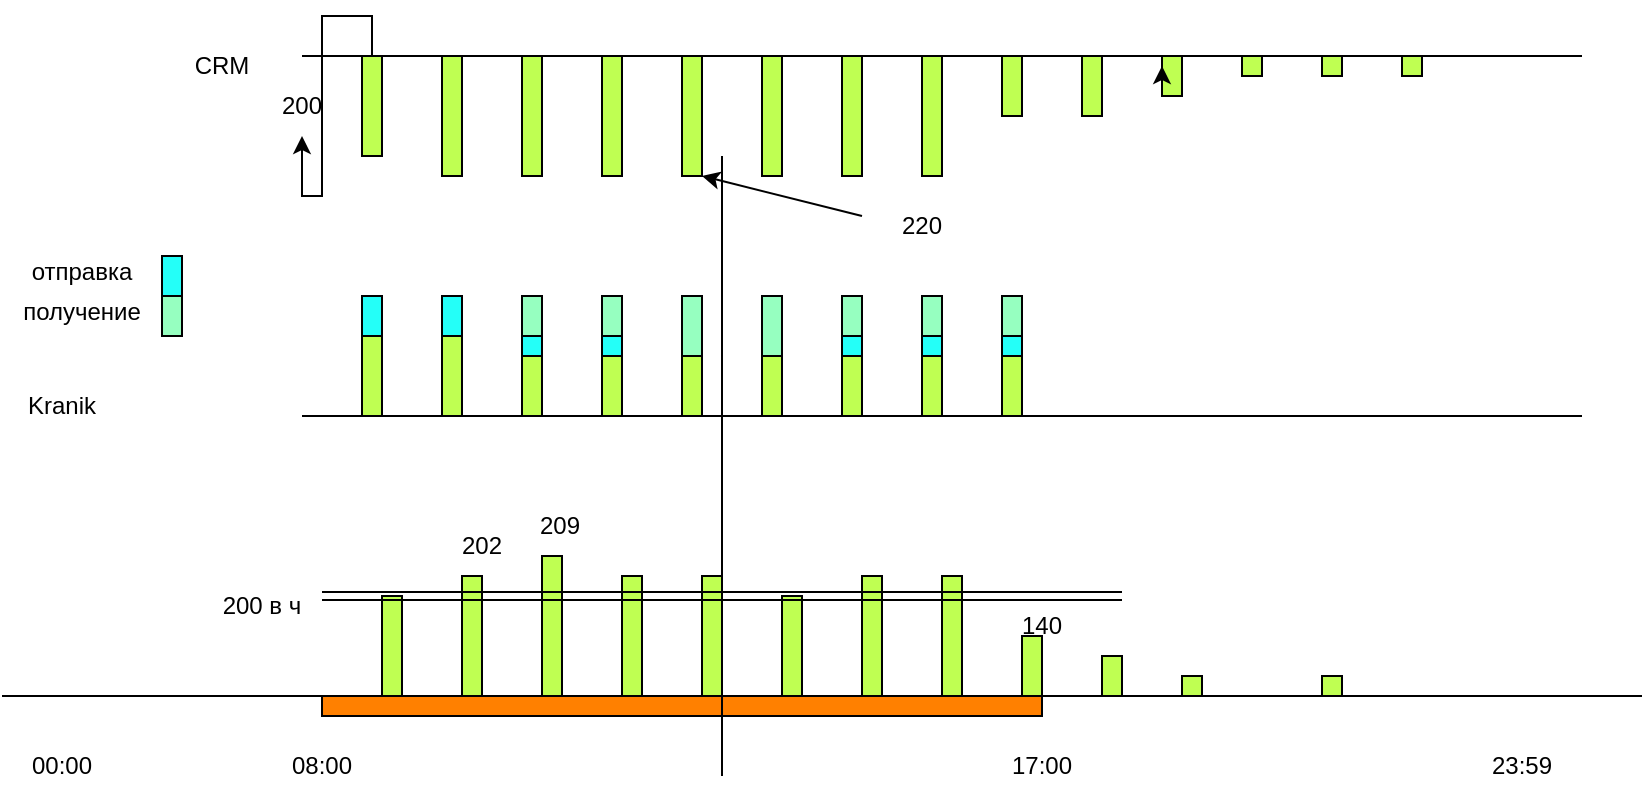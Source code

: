 <mxfile version="20.8.20" type="github">
  <diagram name="Страница 1" id="3WESP-XySDbXvSxXTw41">
    <mxGraphModel dx="831" dy="1496" grid="1" gridSize="10" guides="1" tooltips="1" connect="1" arrows="1" fold="1" page="1" pageScale="1" pageWidth="827" pageHeight="1169" math="0" shadow="0">
      <root>
        <mxCell id="0" />
        <mxCell id="1" parent="0" />
        <mxCell id="nTwpI-FX2-u6-ZLDxbTZ-4" value="" style="rounded=0;whiteSpace=wrap;html=1;fillColor=#FF8000;" parent="1" vertex="1">
          <mxGeometry x="160" y="280" width="360" height="10" as="geometry" />
        </mxCell>
        <mxCell id="nTwpI-FX2-u6-ZLDxbTZ-1" value="" style="endArrow=none;html=1;rounded=0;" parent="1" edge="1">
          <mxGeometry width="50" height="50" relative="1" as="geometry">
            <mxPoint y="280" as="sourcePoint" />
            <mxPoint x="820" y="280" as="targetPoint" />
          </mxGeometry>
        </mxCell>
        <mxCell id="nTwpI-FX2-u6-ZLDxbTZ-2" value="00:00" style="text;html=1;strokeColor=none;fillColor=none;align=center;verticalAlign=middle;whiteSpace=wrap;rounded=0;" parent="1" vertex="1">
          <mxGeometry y="300" width="60" height="30" as="geometry" />
        </mxCell>
        <mxCell id="nTwpI-FX2-u6-ZLDxbTZ-3" value="23:59" style="text;html=1;strokeColor=none;fillColor=none;align=center;verticalAlign=middle;whiteSpace=wrap;rounded=0;" parent="1" vertex="1">
          <mxGeometry x="730" y="300" width="60" height="30" as="geometry" />
        </mxCell>
        <mxCell id="nTwpI-FX2-u6-ZLDxbTZ-5" value="08:00" style="text;html=1;strokeColor=none;fillColor=none;align=center;verticalAlign=middle;whiteSpace=wrap;rounded=0;" parent="1" vertex="1">
          <mxGeometry x="130" y="300" width="60" height="30" as="geometry" />
        </mxCell>
        <mxCell id="nTwpI-FX2-u6-ZLDxbTZ-6" value="17:00" style="text;html=1;strokeColor=none;fillColor=none;align=center;verticalAlign=middle;whiteSpace=wrap;rounded=0;" parent="1" vertex="1">
          <mxGeometry x="490" y="300" width="60" height="30" as="geometry" />
        </mxCell>
        <mxCell id="nTwpI-FX2-u6-ZLDxbTZ-7" value="" style="endArrow=none;html=1;rounded=0;" parent="1" edge="1">
          <mxGeometry width="50" height="50" relative="1" as="geometry">
            <mxPoint x="150" y="140" as="sourcePoint" />
            <mxPoint x="790" y="140" as="targetPoint" />
          </mxGeometry>
        </mxCell>
        <mxCell id="nTwpI-FX2-u6-ZLDxbTZ-8" value="Kranik" style="text;html=1;strokeColor=none;fillColor=none;align=center;verticalAlign=middle;whiteSpace=wrap;rounded=0;" parent="1" vertex="1">
          <mxGeometry y="120" width="60" height="30" as="geometry" />
        </mxCell>
        <mxCell id="nTwpI-FX2-u6-ZLDxbTZ-10" value="" style="endArrow=none;html=1;rounded=0;" parent="1" edge="1">
          <mxGeometry width="50" height="50" relative="1" as="geometry">
            <mxPoint x="150" y="-40" as="sourcePoint" />
            <mxPoint x="790" y="-40" as="targetPoint" />
          </mxGeometry>
        </mxCell>
        <mxCell id="nTwpI-FX2-u6-ZLDxbTZ-11" value="CRM" style="text;html=1;strokeColor=none;fillColor=none;align=center;verticalAlign=middle;whiteSpace=wrap;rounded=0;" parent="1" vertex="1">
          <mxGeometry x="80" y="-50" width="60" height="30" as="geometry" />
        </mxCell>
        <mxCell id="nTwpI-FX2-u6-ZLDxbTZ-12" value="" style="rounded=0;whiteSpace=wrap;html=1;fillColor=#BFFF52;" parent="1" vertex="1">
          <mxGeometry x="190" y="230" width="10" height="50" as="geometry" />
        </mxCell>
        <mxCell id="nTwpI-FX2-u6-ZLDxbTZ-13" value="" style="rounded=0;whiteSpace=wrap;html=1;fillColor=#BFFF52;" parent="1" vertex="1">
          <mxGeometry x="230" y="220" width="10" height="60" as="geometry" />
        </mxCell>
        <mxCell id="nTwpI-FX2-u6-ZLDxbTZ-14" value="" style="rounded=0;whiteSpace=wrap;html=1;fillColor=#BFFF52;" parent="1" vertex="1">
          <mxGeometry x="270" y="210" width="10" height="70" as="geometry" />
        </mxCell>
        <mxCell id="nTwpI-FX2-u6-ZLDxbTZ-15" value="" style="rounded=0;whiteSpace=wrap;html=1;fillColor=#BFFF52;" parent="1" vertex="1">
          <mxGeometry x="310" y="220" width="10" height="60" as="geometry" />
        </mxCell>
        <mxCell id="nTwpI-FX2-u6-ZLDxbTZ-16" value="" style="rounded=0;whiteSpace=wrap;html=1;fillColor=#BFFF52;" parent="1" vertex="1">
          <mxGeometry x="350" y="220" width="10" height="60" as="geometry" />
        </mxCell>
        <mxCell id="nTwpI-FX2-u6-ZLDxbTZ-17" value="" style="rounded=0;whiteSpace=wrap;html=1;fillColor=#BFFF52;" parent="1" vertex="1">
          <mxGeometry x="390" y="230" width="10" height="50" as="geometry" />
        </mxCell>
        <mxCell id="nTwpI-FX2-u6-ZLDxbTZ-18" value="" style="rounded=0;whiteSpace=wrap;html=1;fillColor=#BFFF52;" parent="1" vertex="1">
          <mxGeometry x="430" y="220" width="10" height="60" as="geometry" />
        </mxCell>
        <mxCell id="nTwpI-FX2-u6-ZLDxbTZ-19" value="" style="rounded=0;whiteSpace=wrap;html=1;fillColor=#BFFF52;" parent="1" vertex="1">
          <mxGeometry x="470" y="220" width="10" height="60" as="geometry" />
        </mxCell>
        <mxCell id="nTwpI-FX2-u6-ZLDxbTZ-20" value="" style="rounded=0;whiteSpace=wrap;html=1;fillColor=#BFFF52;" parent="1" vertex="1">
          <mxGeometry x="510" y="250" width="10" height="30" as="geometry" />
        </mxCell>
        <mxCell id="nTwpI-FX2-u6-ZLDxbTZ-21" value="200 в ч" style="text;html=1;strokeColor=none;fillColor=none;align=center;verticalAlign=middle;whiteSpace=wrap;rounded=0;" parent="1" vertex="1">
          <mxGeometry x="100" y="220" width="60" height="30" as="geometry" />
        </mxCell>
        <mxCell id="nTwpI-FX2-u6-ZLDxbTZ-22" value="" style="rounded=0;whiteSpace=wrap;html=1;fillColor=#BFFF52;" parent="1" vertex="1">
          <mxGeometry x="180" y="100" width="10" height="40" as="geometry" />
        </mxCell>
        <mxCell id="nTwpI-FX2-u6-ZLDxbTZ-23" value="" style="rounded=0;whiteSpace=wrap;html=1;fillColor=#24FFF8;" parent="1" vertex="1">
          <mxGeometry x="180" y="80" width="10" height="20" as="geometry" />
        </mxCell>
        <mxCell id="nTwpI-FX2-u6-ZLDxbTZ-24" value="" style="rounded=0;whiteSpace=wrap;html=1;fillColor=#BFFF52;" parent="1" vertex="1">
          <mxGeometry x="220" y="100" width="10" height="40" as="geometry" />
        </mxCell>
        <mxCell id="nTwpI-FX2-u6-ZLDxbTZ-25" value="" style="rounded=0;whiteSpace=wrap;html=1;fillColor=#24FFF8;" parent="1" vertex="1">
          <mxGeometry x="220" y="80" width="10" height="20" as="geometry" />
        </mxCell>
        <mxCell id="nTwpI-FX2-u6-ZLDxbTZ-26" value="" style="rounded=0;whiteSpace=wrap;html=1;fillColor=#BFFF52;" parent="1" vertex="1">
          <mxGeometry x="260" y="110" width="10" height="30" as="geometry" />
        </mxCell>
        <mxCell id="nTwpI-FX2-u6-ZLDxbTZ-27" value="" style="rounded=0;whiteSpace=wrap;html=1;fillColor=#24FFF8;" parent="1" vertex="1">
          <mxGeometry x="260" y="100" width="10" height="10" as="geometry" />
        </mxCell>
        <mxCell id="nTwpI-FX2-u6-ZLDxbTZ-28" value="" style="rounded=0;whiteSpace=wrap;html=1;fillColor=#BFFF52;" parent="1" vertex="1">
          <mxGeometry x="300" y="110" width="10" height="30" as="geometry" />
        </mxCell>
        <mxCell id="nTwpI-FX2-u6-ZLDxbTZ-30" value="" style="rounded=0;whiteSpace=wrap;html=1;fillColor=#BFFF52;" parent="1" vertex="1">
          <mxGeometry x="340" y="110" width="10" height="30" as="geometry" />
        </mxCell>
        <mxCell id="nTwpI-FX2-u6-ZLDxbTZ-32" value="" style="rounded=0;whiteSpace=wrap;html=1;fillColor=#BFFF52;" parent="1" vertex="1">
          <mxGeometry x="380" y="110" width="10" height="30" as="geometry" />
        </mxCell>
        <mxCell id="nTwpI-FX2-u6-ZLDxbTZ-34" value="" style="rounded=0;whiteSpace=wrap;html=1;fillColor=#BFFF52;" parent="1" vertex="1">
          <mxGeometry x="420" y="110" width="10" height="30" as="geometry" />
        </mxCell>
        <mxCell id="nTwpI-FX2-u6-ZLDxbTZ-35" value="" style="rounded=0;whiteSpace=wrap;html=1;fillColor=#24FFF8;" parent="1" vertex="1">
          <mxGeometry x="420" y="100" width="10" height="10" as="geometry" />
        </mxCell>
        <mxCell id="nTwpI-FX2-u6-ZLDxbTZ-36" value="" style="rounded=0;whiteSpace=wrap;html=1;fillColor=#BFFF52;" parent="1" vertex="1">
          <mxGeometry x="460" y="110" width="10" height="30" as="geometry" />
        </mxCell>
        <mxCell id="nTwpI-FX2-u6-ZLDxbTZ-37" value="" style="rounded=0;whiteSpace=wrap;html=1;fillColor=#24FFF8;" parent="1" vertex="1">
          <mxGeometry x="460" y="100" width="10" height="10" as="geometry" />
        </mxCell>
        <mxCell id="nTwpI-FX2-u6-ZLDxbTZ-38" value="" style="rounded=0;whiteSpace=wrap;html=1;fillColor=#BFFF52;" parent="1" vertex="1">
          <mxGeometry x="500" y="110" width="10" height="30" as="geometry" />
        </mxCell>
        <mxCell id="nTwpI-FX2-u6-ZLDxbTZ-39" value="" style="rounded=0;whiteSpace=wrap;html=1;fillColor=#24FFF8;" parent="1" vertex="1">
          <mxGeometry x="500" y="100" width="10" height="10" as="geometry" />
        </mxCell>
        <mxCell id="nTwpI-FX2-u6-ZLDxbTZ-40" value="получение" style="text;html=1;strokeColor=none;fillColor=none;align=center;verticalAlign=middle;whiteSpace=wrap;rounded=0;" parent="1" vertex="1">
          <mxGeometry x="10" y="75" width="60" height="25" as="geometry" />
        </mxCell>
        <mxCell id="Y7F_6QqM9_tFteZ22oN6-13" value="" style="edgeStyle=orthogonalEdgeStyle;rounded=0;orthogonalLoop=1;jettySize=auto;html=1;" parent="1" source="nTwpI-FX2-u6-ZLDxbTZ-41" target="nTwpI-FX2-u6-ZLDxbTZ-42" edge="1">
          <mxGeometry relative="1" as="geometry" />
        </mxCell>
        <mxCell id="nTwpI-FX2-u6-ZLDxbTZ-41" value="" style="rounded=0;whiteSpace=wrap;html=1;fillColor=#BFFF52;" parent="1" vertex="1">
          <mxGeometry x="180" y="-40" width="10" height="50" as="geometry" />
        </mxCell>
        <mxCell id="nTwpI-FX2-u6-ZLDxbTZ-42" value="200" style="text;html=1;strokeColor=none;fillColor=none;align=center;verticalAlign=middle;whiteSpace=wrap;rounded=0;" parent="1" vertex="1">
          <mxGeometry x="120" y="-30" width="60" height="30" as="geometry" />
        </mxCell>
        <mxCell id="nTwpI-FX2-u6-ZLDxbTZ-43" value="" style="rounded=0;whiteSpace=wrap;html=1;fillColor=#BFFF52;" parent="1" vertex="1">
          <mxGeometry x="220" y="-40" width="10" height="60" as="geometry" />
        </mxCell>
        <mxCell id="nTwpI-FX2-u6-ZLDxbTZ-44" value="" style="endArrow=none;html=1;rounded=0;" parent="1" edge="1">
          <mxGeometry width="50" height="50" relative="1" as="geometry">
            <mxPoint x="360" y="320" as="sourcePoint" />
            <mxPoint x="360" y="10" as="targetPoint" />
          </mxGeometry>
        </mxCell>
        <mxCell id="nTwpI-FX2-u6-ZLDxbTZ-46" value="" style="rounded=0;whiteSpace=wrap;html=1;fillColor=#BFFF52;" parent="1" vertex="1">
          <mxGeometry x="260" y="-40" width="10" height="60" as="geometry" />
        </mxCell>
        <mxCell id="nTwpI-FX2-u6-ZLDxbTZ-47" value="" style="rounded=0;whiteSpace=wrap;html=1;fillColor=#BFFF52;" parent="1" vertex="1">
          <mxGeometry x="300" y="-40" width="10" height="60" as="geometry" />
        </mxCell>
        <mxCell id="nTwpI-FX2-u6-ZLDxbTZ-48" value="" style="rounded=0;whiteSpace=wrap;html=1;fillColor=#BFFF52;" parent="1" vertex="1">
          <mxGeometry x="340" y="-40" width="10" height="60" as="geometry" />
        </mxCell>
        <mxCell id="nTwpI-FX2-u6-ZLDxbTZ-49" value="" style="rounded=0;whiteSpace=wrap;html=1;fillColor=#BFFF52;" parent="1" vertex="1">
          <mxGeometry x="380" y="-40" width="10" height="60" as="geometry" />
        </mxCell>
        <mxCell id="nTwpI-FX2-u6-ZLDxbTZ-50" value="" style="rounded=0;whiteSpace=wrap;html=1;fillColor=#BFFF52;" parent="1" vertex="1">
          <mxGeometry x="420" y="-40" width="10" height="60" as="geometry" />
        </mxCell>
        <mxCell id="nTwpI-FX2-u6-ZLDxbTZ-51" value="" style="rounded=0;whiteSpace=wrap;html=1;fillColor=#BFFF52;" parent="1" vertex="1">
          <mxGeometry x="460" y="-40" width="10" height="60" as="geometry" />
        </mxCell>
        <mxCell id="nTwpI-FX2-u6-ZLDxbTZ-52" value="" style="rounded=0;whiteSpace=wrap;html=1;fillColor=#BFFF52;" parent="1" vertex="1">
          <mxGeometry x="500" y="-40" width="10" height="30" as="geometry" />
        </mxCell>
        <mxCell id="nTwpI-FX2-u6-ZLDxbTZ-53" value="" style="rounded=0;whiteSpace=wrap;html=1;fillColor=#BFFF52;" parent="1" vertex="1">
          <mxGeometry x="540" y="-40" width="10" height="30" as="geometry" />
        </mxCell>
        <mxCell id="nTwpI-FX2-u6-ZLDxbTZ-55" value="" style="rounded=0;whiteSpace=wrap;html=1;fillColor=#BFFF52;" parent="1" vertex="1">
          <mxGeometry x="580" y="-40" width="10" height="20" as="geometry" />
        </mxCell>
        <mxCell id="nTwpI-FX2-u6-ZLDxbTZ-56" value="" style="rounded=0;whiteSpace=wrap;html=1;fillColor=#BFFF52;" parent="1" vertex="1">
          <mxGeometry x="620" y="-40" width="10" height="10" as="geometry" />
        </mxCell>
        <mxCell id="nTwpI-FX2-u6-ZLDxbTZ-57" value="" style="rounded=0;whiteSpace=wrap;html=1;fillColor=#BFFF52;" parent="1" vertex="1">
          <mxGeometry x="660" y="-40" width="10" height="10" as="geometry" />
        </mxCell>
        <mxCell id="nTwpI-FX2-u6-ZLDxbTZ-58" value="" style="rounded=0;whiteSpace=wrap;html=1;fillColor=#BFFF52;" parent="1" vertex="1">
          <mxGeometry x="700" y="-40" width="10" height="10" as="geometry" />
        </mxCell>
        <mxCell id="nTwpI-FX2-u6-ZLDxbTZ-59" value="" style="endArrow=classic;html=1;rounded=0;entryX=1;entryY=1;entryDx=0;entryDy=0;" parent="1" target="nTwpI-FX2-u6-ZLDxbTZ-48" edge="1">
          <mxGeometry width="50" height="50" relative="1" as="geometry">
            <mxPoint x="430" y="40" as="sourcePoint" />
            <mxPoint x="430" y="40" as="targetPoint" />
          </mxGeometry>
        </mxCell>
        <mxCell id="nTwpI-FX2-u6-ZLDxbTZ-60" value="220" style="text;html=1;strokeColor=none;fillColor=none;align=center;verticalAlign=middle;whiteSpace=wrap;rounded=0;" parent="1" vertex="1">
          <mxGeometry x="430" y="30" width="60" height="30" as="geometry" />
        </mxCell>
        <mxCell id="nTwpI-FX2-u6-ZLDxbTZ-63" value="140" style="text;html=1;strokeColor=none;fillColor=none;align=center;verticalAlign=middle;whiteSpace=wrap;rounded=0;" parent="1" vertex="1">
          <mxGeometry x="490" y="230" width="60" height="30" as="geometry" />
        </mxCell>
        <mxCell id="nTwpI-FX2-u6-ZLDxbTZ-67" value="" style="rounded=0;whiteSpace=wrap;html=1;fillColor=#24FFF8;" parent="1" vertex="1">
          <mxGeometry x="300" y="100" width="10" height="10" as="geometry" />
        </mxCell>
        <mxCell id="nTwpI-FX2-u6-ZLDxbTZ-68" value="" style="rounded=0;whiteSpace=wrap;html=1;fillColor=#96FFC0;" parent="1" vertex="1">
          <mxGeometry x="260" y="80" width="10" height="20" as="geometry" />
        </mxCell>
        <mxCell id="Y7F_6QqM9_tFteZ22oN6-2" value="" style="rounded=0;whiteSpace=wrap;html=1;fillColor=#96FFC0;" parent="1" vertex="1">
          <mxGeometry x="300" y="80" width="10" height="20" as="geometry" />
        </mxCell>
        <mxCell id="Y7F_6QqM9_tFteZ22oN6-4" value="" style="rounded=0;whiteSpace=wrap;html=1;fillColor=#96FFC0;" parent="1" vertex="1">
          <mxGeometry x="340" y="80" width="10" height="30" as="geometry" />
        </mxCell>
        <mxCell id="Y7F_6QqM9_tFteZ22oN6-5" value="" style="rounded=0;whiteSpace=wrap;html=1;fillColor=#96FFC0;" parent="1" vertex="1">
          <mxGeometry x="380" y="80" width="10" height="30" as="geometry" />
        </mxCell>
        <mxCell id="Y7F_6QqM9_tFteZ22oN6-6" value="" style="rounded=0;whiteSpace=wrap;html=1;fillColor=#96FFC0;" parent="1" vertex="1">
          <mxGeometry x="420" y="80" width="10" height="20" as="geometry" />
        </mxCell>
        <mxCell id="Y7F_6QqM9_tFteZ22oN6-7" value="" style="rounded=0;whiteSpace=wrap;html=1;fillColor=#96FFC0;" parent="1" vertex="1">
          <mxGeometry x="460" y="80" width="10" height="20" as="geometry" />
        </mxCell>
        <mxCell id="Y7F_6QqM9_tFteZ22oN6-8" value="" style="rounded=0;whiteSpace=wrap;html=1;fillColor=#96FFC0;" parent="1" vertex="1">
          <mxGeometry x="500" y="80" width="10" height="20" as="geometry" />
        </mxCell>
        <mxCell id="Y7F_6QqM9_tFteZ22oN6-9" value="" style="rounded=0;whiteSpace=wrap;html=1;fillColor=#24FFF8;" parent="1" vertex="1">
          <mxGeometry x="80" y="60" width="10" height="20" as="geometry" />
        </mxCell>
        <mxCell id="Y7F_6QqM9_tFteZ22oN6-10" value="" style="rounded=0;whiteSpace=wrap;html=1;fillColor=#96FFC0;" parent="1" vertex="1">
          <mxGeometry x="80" y="80" width="10" height="20" as="geometry" />
        </mxCell>
        <mxCell id="Y7F_6QqM9_tFteZ22oN6-11" value="отправка" style="text;html=1;strokeColor=none;fillColor=none;align=center;verticalAlign=middle;whiteSpace=wrap;rounded=0;" parent="1" vertex="1">
          <mxGeometry x="10" y="55" width="60" height="25" as="geometry" />
        </mxCell>
        <mxCell id="Y7F_6QqM9_tFteZ22oN6-12" style="edgeStyle=orthogonalEdgeStyle;rounded=0;orthogonalLoop=1;jettySize=auto;html=1;exitX=0;exitY=0.5;exitDx=0;exitDy=0;entryX=0;entryY=0.25;entryDx=0;entryDy=0;" parent="1" source="nTwpI-FX2-u6-ZLDxbTZ-55" target="nTwpI-FX2-u6-ZLDxbTZ-55" edge="1">
          <mxGeometry relative="1" as="geometry" />
        </mxCell>
        <mxCell id="2S4muzUD97nYo09XbQFl-1" value="" style="endArrow=none;html=1;rounded=0;shape=link;" edge="1" parent="1">
          <mxGeometry width="50" height="50" relative="1" as="geometry">
            <mxPoint x="160" y="230" as="sourcePoint" />
            <mxPoint x="560" y="230" as="targetPoint" />
          </mxGeometry>
        </mxCell>
        <mxCell id="2S4muzUD97nYo09XbQFl-2" value="202" style="text;html=1;strokeColor=none;fillColor=none;align=center;verticalAlign=middle;whiteSpace=wrap;rounded=0;" vertex="1" parent="1">
          <mxGeometry x="210" y="190" width="60" height="30" as="geometry" />
        </mxCell>
        <mxCell id="2S4muzUD97nYo09XbQFl-3" value="209" style="text;html=1;strokeColor=none;fillColor=none;align=center;verticalAlign=middle;whiteSpace=wrap;rounded=0;" vertex="1" parent="1">
          <mxGeometry x="249" y="180" width="60" height="30" as="geometry" />
        </mxCell>
        <mxCell id="2S4muzUD97nYo09XbQFl-5" value="" style="rounded=0;whiteSpace=wrap;html=1;fillColor=#BFFF52;" vertex="1" parent="1">
          <mxGeometry x="550" y="260" width="10" height="20" as="geometry" />
        </mxCell>
        <mxCell id="2S4muzUD97nYo09XbQFl-6" value="" style="rounded=0;whiteSpace=wrap;html=1;fillColor=#BFFF52;" vertex="1" parent="1">
          <mxGeometry x="590" y="270" width="10" height="10" as="geometry" />
        </mxCell>
        <mxCell id="2S4muzUD97nYo09XbQFl-7" value="" style="rounded=0;whiteSpace=wrap;html=1;fillColor=#BFFF52;" vertex="1" parent="1">
          <mxGeometry x="660" y="270" width="10" height="10" as="geometry" />
        </mxCell>
      </root>
    </mxGraphModel>
  </diagram>
</mxfile>
